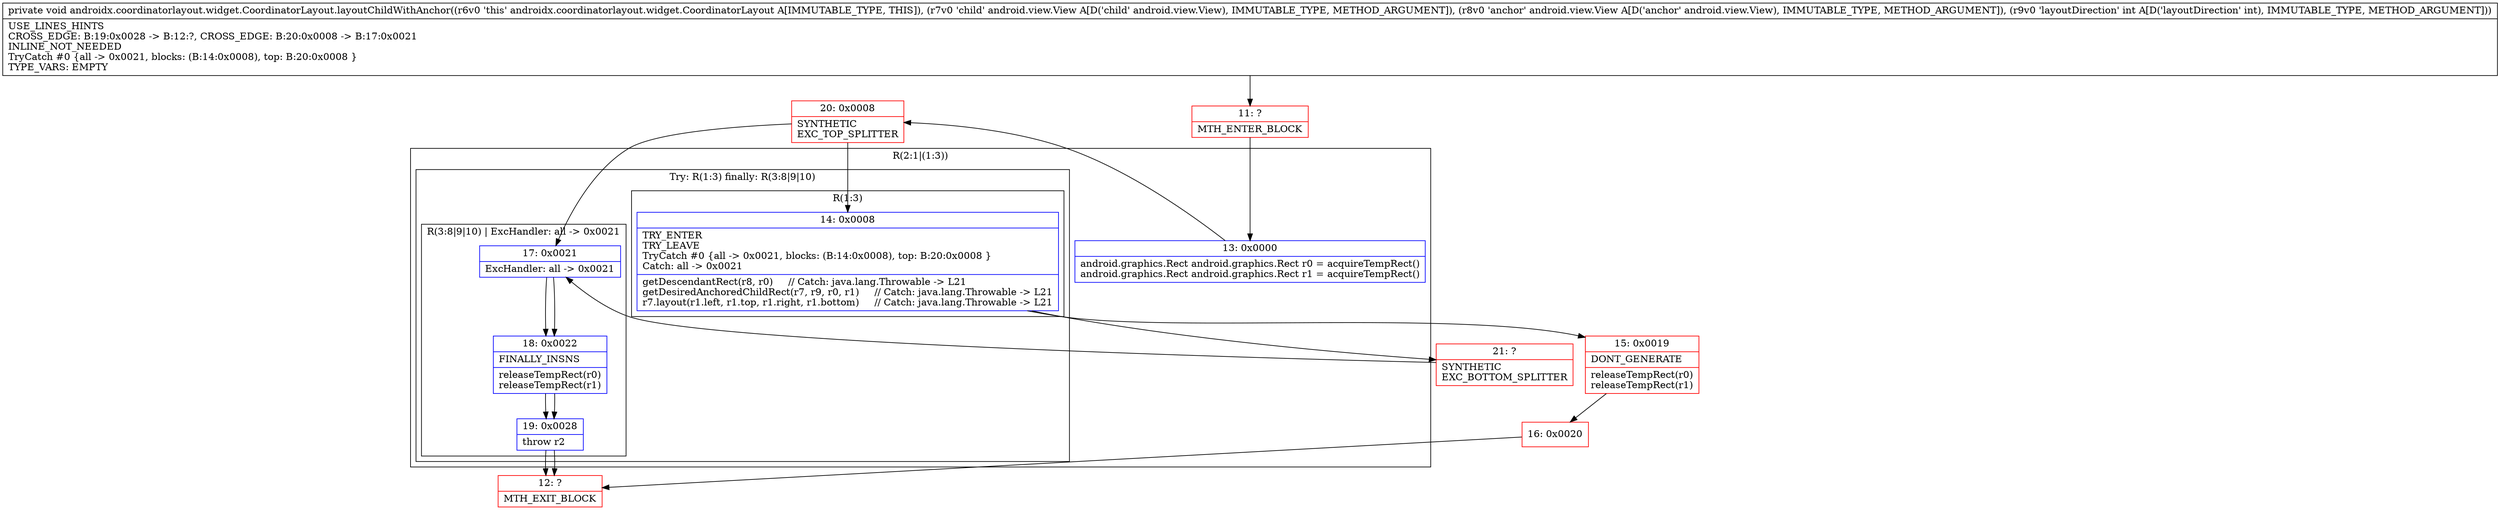 digraph "CFG forandroidx.coordinatorlayout.widget.CoordinatorLayout.layoutChildWithAnchor(Landroid\/view\/View;Landroid\/view\/View;I)V" {
subgraph cluster_Region_3042652 {
label = "R(2:1|(1:3))";
node [shape=record,color=blue];
Node_13 [shape=record,label="{13\:\ 0x0000|android.graphics.Rect android.graphics.Rect r0 = acquireTempRect()\landroid.graphics.Rect android.graphics.Rect r1 = acquireTempRect()\l}"];
subgraph cluster_TryCatchRegion_1836951068 {
label = "Try: R(1:3) finally: R(3:8|9|10)";
node [shape=record,color=blue];
subgraph cluster_Region_564748839 {
label = "R(1:3)";
node [shape=record,color=blue];
Node_14 [shape=record,label="{14\:\ 0x0008|TRY_ENTER\lTRY_LEAVE\lTryCatch #0 \{all \-\> 0x0021, blocks: (B:14:0x0008), top: B:20:0x0008 \}\lCatch: all \-\> 0x0021\l|getDescendantRect(r8, r0)     \/\/ Catch: java.lang.Throwable \-\> L21\lgetDesiredAnchoredChildRect(r7, r9, r0, r1)     \/\/ Catch: java.lang.Throwable \-\> L21\lr7.layout(r1.left, r1.top, r1.right, r1.bottom)     \/\/ Catch: java.lang.Throwable \-\> L21\l}"];
}
subgraph cluster_Region_705597939 {
label = "R(3:8|9|10) | ExcHandler: all \-\> 0x0021\l";
node [shape=record,color=blue];
Node_17 [shape=record,label="{17\:\ 0x0021|ExcHandler: all \-\> 0x0021\l}"];
Node_18 [shape=record,label="{18\:\ 0x0022|FINALLY_INSNS\l|releaseTempRect(r0)\lreleaseTempRect(r1)\l}"];
Node_19 [shape=record,label="{19\:\ 0x0028|throw r2\l}"];
}
}
}
subgraph cluster_Region_705597939 {
label = "R(3:8|9|10) | ExcHandler: all \-\> 0x0021\l";
node [shape=record,color=blue];
Node_17 [shape=record,label="{17\:\ 0x0021|ExcHandler: all \-\> 0x0021\l}"];
Node_18 [shape=record,label="{18\:\ 0x0022|FINALLY_INSNS\l|releaseTempRect(r0)\lreleaseTempRect(r1)\l}"];
Node_19 [shape=record,label="{19\:\ 0x0028|throw r2\l}"];
}
Node_11 [shape=record,color=red,label="{11\:\ ?|MTH_ENTER_BLOCK\l}"];
Node_20 [shape=record,color=red,label="{20\:\ 0x0008|SYNTHETIC\lEXC_TOP_SPLITTER\l}"];
Node_15 [shape=record,color=red,label="{15\:\ 0x0019|DONT_GENERATE\l|releaseTempRect(r0)\lreleaseTempRect(r1)\l}"];
Node_16 [shape=record,color=red,label="{16\:\ 0x0020}"];
Node_12 [shape=record,color=red,label="{12\:\ ?|MTH_EXIT_BLOCK\l}"];
Node_21 [shape=record,color=red,label="{21\:\ ?|SYNTHETIC\lEXC_BOTTOM_SPLITTER\l}"];
MethodNode[shape=record,label="{private void androidx.coordinatorlayout.widget.CoordinatorLayout.layoutChildWithAnchor((r6v0 'this' androidx.coordinatorlayout.widget.CoordinatorLayout A[IMMUTABLE_TYPE, THIS]), (r7v0 'child' android.view.View A[D('child' android.view.View), IMMUTABLE_TYPE, METHOD_ARGUMENT]), (r8v0 'anchor' android.view.View A[D('anchor' android.view.View), IMMUTABLE_TYPE, METHOD_ARGUMENT]), (r9v0 'layoutDirection' int A[D('layoutDirection' int), IMMUTABLE_TYPE, METHOD_ARGUMENT]))  | USE_LINES_HINTS\lCROSS_EDGE: B:19:0x0028 \-\> B:12:?, CROSS_EDGE: B:20:0x0008 \-\> B:17:0x0021\lINLINE_NOT_NEEDED\lTryCatch #0 \{all \-\> 0x0021, blocks: (B:14:0x0008), top: B:20:0x0008 \}\lTYPE_VARS: EMPTY\l}"];
MethodNode -> Node_11;Node_13 -> Node_20;
Node_14 -> Node_15;
Node_14 -> Node_21;
Node_17 -> Node_18;
Node_18 -> Node_19;
Node_19 -> Node_12;
Node_17 -> Node_18;
Node_18 -> Node_19;
Node_19 -> Node_12;
Node_11 -> Node_13;
Node_20 -> Node_14;
Node_20 -> Node_17;
Node_15 -> Node_16;
Node_16 -> Node_12;
Node_21 -> Node_17;
}

